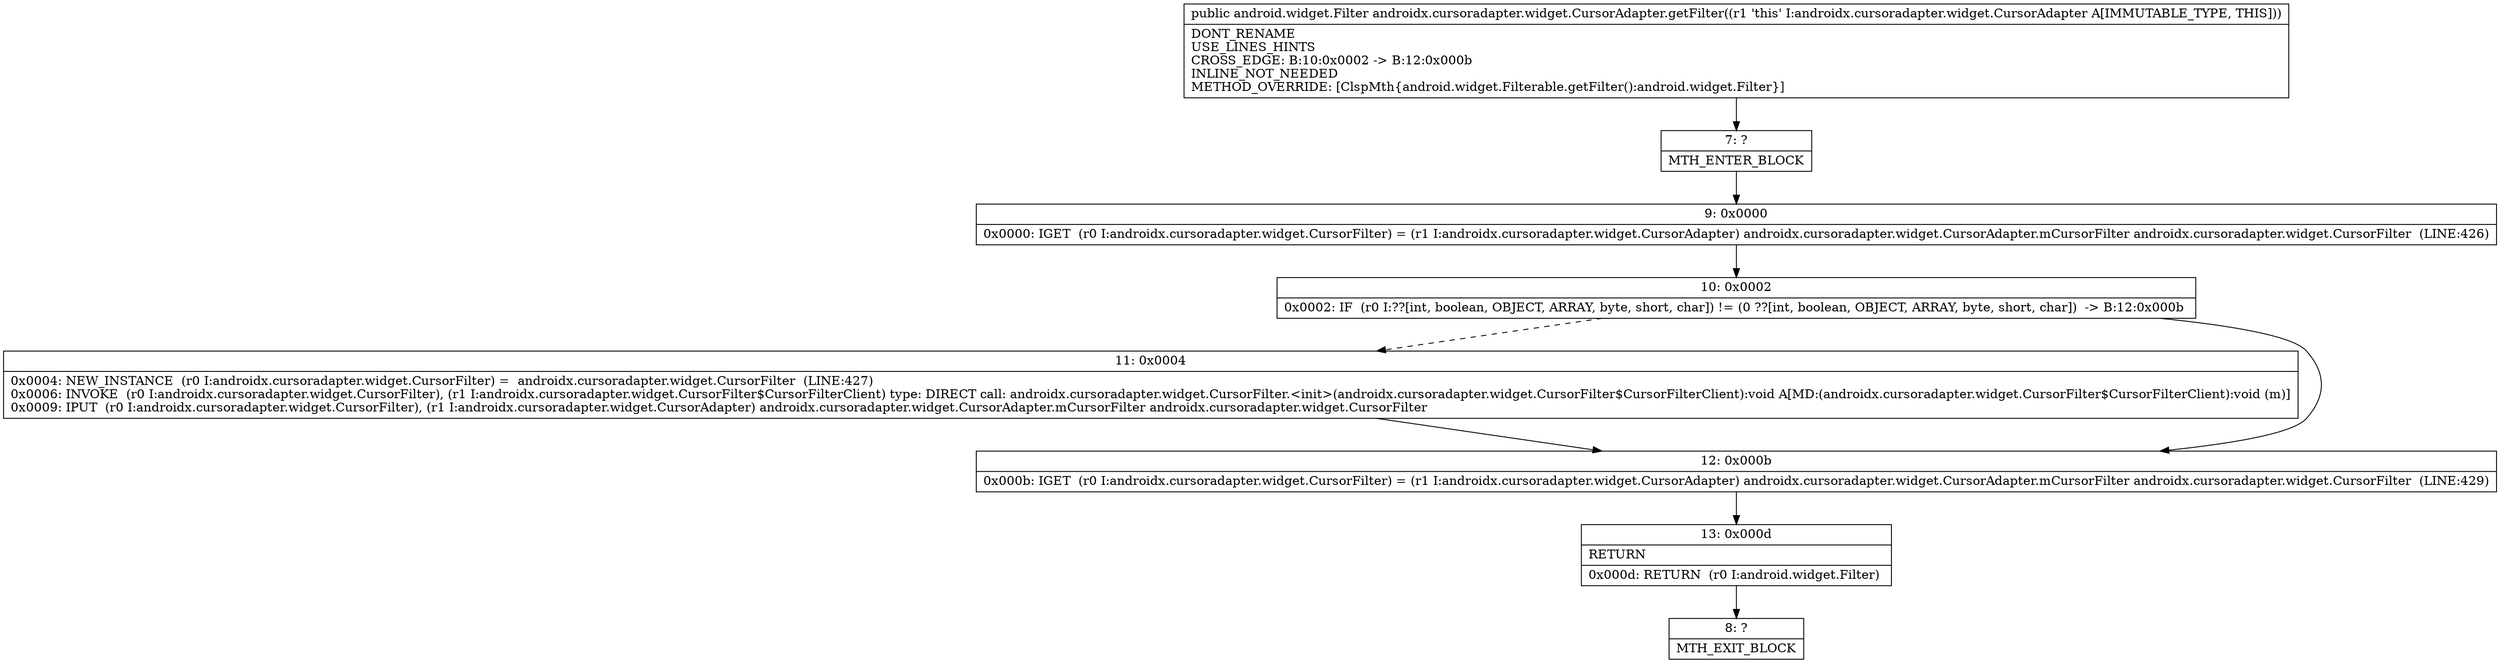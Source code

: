 digraph "CFG forandroidx.cursoradapter.widget.CursorAdapter.getFilter()Landroid\/widget\/Filter;" {
Node_7 [shape=record,label="{7\:\ ?|MTH_ENTER_BLOCK\l}"];
Node_9 [shape=record,label="{9\:\ 0x0000|0x0000: IGET  (r0 I:androidx.cursoradapter.widget.CursorFilter) = (r1 I:androidx.cursoradapter.widget.CursorAdapter) androidx.cursoradapter.widget.CursorAdapter.mCursorFilter androidx.cursoradapter.widget.CursorFilter  (LINE:426)\l}"];
Node_10 [shape=record,label="{10\:\ 0x0002|0x0002: IF  (r0 I:??[int, boolean, OBJECT, ARRAY, byte, short, char]) != (0 ??[int, boolean, OBJECT, ARRAY, byte, short, char])  \-\> B:12:0x000b \l}"];
Node_11 [shape=record,label="{11\:\ 0x0004|0x0004: NEW_INSTANCE  (r0 I:androidx.cursoradapter.widget.CursorFilter) =  androidx.cursoradapter.widget.CursorFilter  (LINE:427)\l0x0006: INVOKE  (r0 I:androidx.cursoradapter.widget.CursorFilter), (r1 I:androidx.cursoradapter.widget.CursorFilter$CursorFilterClient) type: DIRECT call: androidx.cursoradapter.widget.CursorFilter.\<init\>(androidx.cursoradapter.widget.CursorFilter$CursorFilterClient):void A[MD:(androidx.cursoradapter.widget.CursorFilter$CursorFilterClient):void (m)]\l0x0009: IPUT  (r0 I:androidx.cursoradapter.widget.CursorFilter), (r1 I:androidx.cursoradapter.widget.CursorAdapter) androidx.cursoradapter.widget.CursorAdapter.mCursorFilter androidx.cursoradapter.widget.CursorFilter \l}"];
Node_12 [shape=record,label="{12\:\ 0x000b|0x000b: IGET  (r0 I:androidx.cursoradapter.widget.CursorFilter) = (r1 I:androidx.cursoradapter.widget.CursorAdapter) androidx.cursoradapter.widget.CursorAdapter.mCursorFilter androidx.cursoradapter.widget.CursorFilter  (LINE:429)\l}"];
Node_13 [shape=record,label="{13\:\ 0x000d|RETURN\l|0x000d: RETURN  (r0 I:android.widget.Filter) \l}"];
Node_8 [shape=record,label="{8\:\ ?|MTH_EXIT_BLOCK\l}"];
MethodNode[shape=record,label="{public android.widget.Filter androidx.cursoradapter.widget.CursorAdapter.getFilter((r1 'this' I:androidx.cursoradapter.widget.CursorAdapter A[IMMUTABLE_TYPE, THIS]))  | DONT_RENAME\lUSE_LINES_HINTS\lCROSS_EDGE: B:10:0x0002 \-\> B:12:0x000b\lINLINE_NOT_NEEDED\lMETHOD_OVERRIDE: [ClspMth\{android.widget.Filterable.getFilter():android.widget.Filter\}]\l}"];
MethodNode -> Node_7;Node_7 -> Node_9;
Node_9 -> Node_10;
Node_10 -> Node_11[style=dashed];
Node_10 -> Node_12;
Node_11 -> Node_12;
Node_12 -> Node_13;
Node_13 -> Node_8;
}

